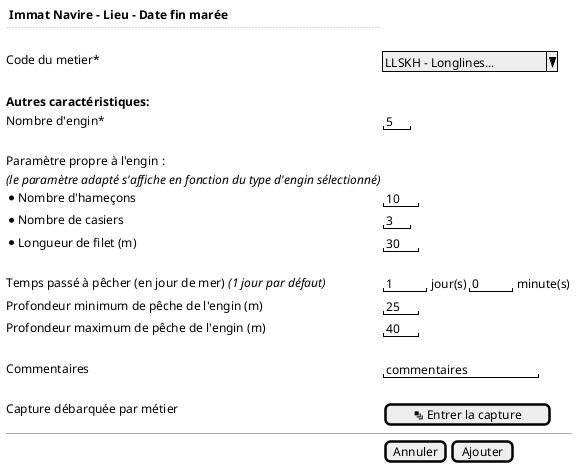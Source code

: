 @startsalt
{
  <b> Immat Navire - Lieu - Date fin marée
  ..
  .
  Code du metier*    | { ^LLSKH - Longlines...^ }
  .
  <b>Autres caractéristiques:
  Nombre d'engin*     | { " 5 " }
  .
  Paramètre propre à l'engin :
  <i>(le paramètre adapté s'affiche en fonction du type d'engin sélectionné)
    * Nombre d'hameçons      | { " 10 " }
    * Nombre de casiers      | { " 3 " }
    * Longueur de filet (m)  | { " 30 " }
  .
  Temps passé à pêcher (en jour de mer) <i>(1 jour par défaut)  | { "  1  " | jour(s) | "  0  " | minute(s) }
  Profondeur minimum de pêche de l'engin (m)  | { " 25 " }
  Profondeur maximum de pêche de l'engin (m)  | { " 40 " }
  .
  Commentaires              | { "commentaires       "}
  .
  Capture débarquée par métier |  |  {[<&layers> Entrer la capture]}

  -- | --

  . | {[Annuler] | [Ajouter]}
}
@endsalt
